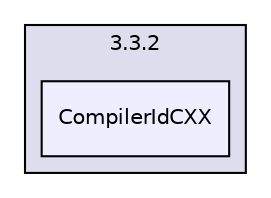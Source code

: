 digraph "build/CMakeFiles/3.3.2/CompilerIdCXX" {
  compound=true
  node [ fontsize="10", fontname="Helvetica"];
  edge [ labelfontsize="10", labelfontname="Helvetica"];
  subgraph clusterdir_4c60c0e3655e53c8c24e61c67eff2f6d {
    graph [ bgcolor="#ddddee", pencolor="black", label="3.3.2" fontname="Helvetica", fontsize="10", URL="dir_4c60c0e3655e53c8c24e61c67eff2f6d.html"]
  dir_a1615b9afa6fd402db92c5b6de7f0244 [shape=box, label="CompilerIdCXX", style="filled", fillcolor="#eeeeff", pencolor="black", URL="dir_a1615b9afa6fd402db92c5b6de7f0244.html"];
  }
}

